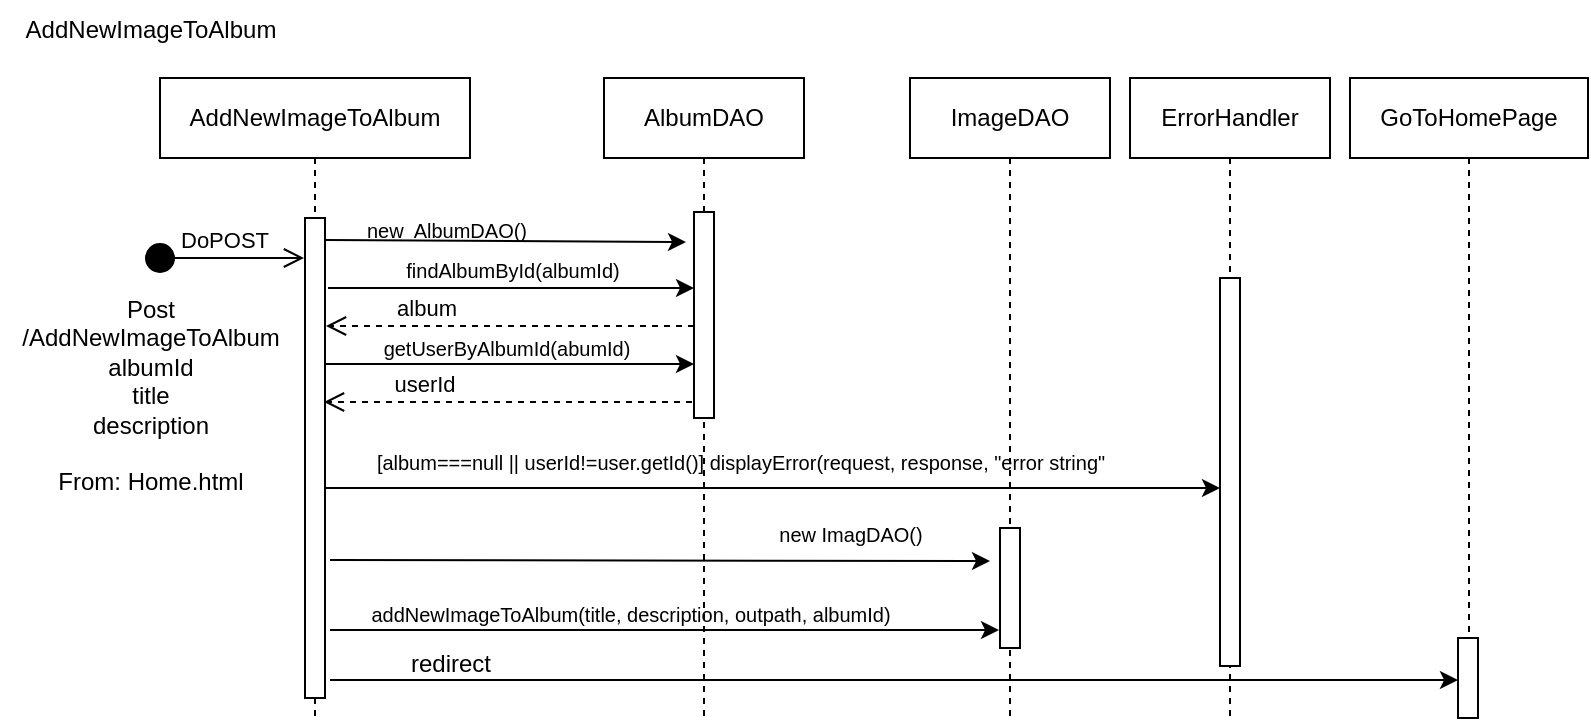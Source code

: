 <mxfile version="24.4.3" type="device">
  <diagram name="Pagina-1" id="QMbBPEFxshU9AOQJG7Jn">
    <mxGraphModel dx="1290" dy="556" grid="1" gridSize="10" guides="1" tooltips="1" connect="1" arrows="1" fold="1" page="1" pageScale="1" pageWidth="827" pageHeight="1169" math="0" shadow="0">
      <root>
        <mxCell id="0" />
        <mxCell id="1" parent="0" />
        <mxCell id="deQKDIumI5_GzSjwK9UW-1" value="&lt;span style=&quot;text-wrap: nowrap;&quot;&gt;AddNewImageToAlbum&lt;/span&gt;" style="shape=umlLifeline;perimeter=lifelinePerimeter;whiteSpace=wrap;html=1;container=0;dropTarget=0;collapsible=0;recursiveResize=0;outlineConnect=0;portConstraint=eastwest;newEdgeStyle={&quot;edgeStyle&quot;:&quot;elbowEdgeStyle&quot;,&quot;elbow&quot;:&quot;vertical&quot;,&quot;curved&quot;:0,&quot;rounded&quot;:0};" parent="1" vertex="1">
          <mxGeometry x="105" y="59" width="155" height="321" as="geometry" />
        </mxCell>
        <mxCell id="deQKDIumI5_GzSjwK9UW-2" value="" style="html=1;points=[];perimeter=orthogonalPerimeter;outlineConnect=0;targetShapes=umlLifeline;portConstraint=eastwest;newEdgeStyle={&quot;edgeStyle&quot;:&quot;elbowEdgeStyle&quot;,&quot;elbow&quot;:&quot;vertical&quot;,&quot;curved&quot;:0,&quot;rounded&quot;:0};" parent="deQKDIumI5_GzSjwK9UW-1" vertex="1">
          <mxGeometry x="72.5" y="70" width="10" height="240" as="geometry" />
        </mxCell>
        <mxCell id="deQKDIumI5_GzSjwK9UW-3" value="ImageDAO" style="shape=umlLifeline;perimeter=lifelinePerimeter;whiteSpace=wrap;html=1;container=0;dropTarget=0;collapsible=0;recursiveResize=0;outlineConnect=0;portConstraint=eastwest;newEdgeStyle={&quot;edgeStyle&quot;:&quot;elbowEdgeStyle&quot;,&quot;elbow&quot;:&quot;vertical&quot;,&quot;curved&quot;:0,&quot;rounded&quot;:0};" parent="1" vertex="1">
          <mxGeometry x="480" y="59" width="100" height="321" as="geometry" />
        </mxCell>
        <mxCell id="deQKDIumI5_GzSjwK9UW-4" value="" style="html=1;points=[];perimeter=orthogonalPerimeter;outlineConnect=0;targetShapes=umlLifeline;portConstraint=eastwest;newEdgeStyle={&quot;edgeStyle&quot;:&quot;elbowEdgeStyle&quot;,&quot;elbow&quot;:&quot;vertical&quot;,&quot;curved&quot;:0,&quot;rounded&quot;:0};" parent="deQKDIumI5_GzSjwK9UW-3" vertex="1">
          <mxGeometry x="45" y="225" width="10" height="60" as="geometry" />
        </mxCell>
        <mxCell id="deQKDIumI5_GzSjwK9UW-5" value="DoPOST" style="html=1;verticalAlign=bottom;startArrow=circle;startFill=1;endArrow=open;startSize=6;endSize=8;curved=0;rounded=0;" parent="1" edge="1">
          <mxGeometry width="80" relative="1" as="geometry">
            <mxPoint x="97" y="149" as="sourcePoint" />
            <mxPoint x="177" y="149" as="targetPoint" />
            <mxPoint as="offset" />
          </mxGeometry>
        </mxCell>
        <mxCell id="deQKDIumI5_GzSjwK9UW-6" value="" style="endArrow=classic;html=1;rounded=0;exitX=1.02;exitY=0.085;exitDx=0;exitDy=0;exitPerimeter=0;" parent="1" edge="1">
          <mxGeometry width="50" height="50" relative="1" as="geometry">
            <mxPoint x="190.0" y="300.0" as="sourcePoint" />
            <mxPoint x="520" y="300.5" as="targetPoint" />
          </mxGeometry>
        </mxCell>
        <mxCell id="deQKDIumI5_GzSjwK9UW-7" value="GoToHomePage" style="shape=umlLifeline;perimeter=lifelinePerimeter;whiteSpace=wrap;html=1;container=0;dropTarget=0;collapsible=0;recursiveResize=0;outlineConnect=0;portConstraint=eastwest;newEdgeStyle={&quot;edgeStyle&quot;:&quot;elbowEdgeStyle&quot;,&quot;elbow&quot;:&quot;vertical&quot;,&quot;curved&quot;:0,&quot;rounded&quot;:0};" parent="1" vertex="1">
          <mxGeometry x="700" y="59" width="119" height="321" as="geometry" />
        </mxCell>
        <mxCell id="deQKDIumI5_GzSjwK9UW-8" value="" style="html=1;points=[];perimeter=orthogonalPerimeter;outlineConnect=0;targetShapes=umlLifeline;portConstraint=eastwest;newEdgeStyle={&quot;edgeStyle&quot;:&quot;elbowEdgeStyle&quot;,&quot;elbow&quot;:&quot;vertical&quot;,&quot;curved&quot;:0,&quot;rounded&quot;:0};" parent="deQKDIumI5_GzSjwK9UW-7" vertex="1">
          <mxGeometry x="54" y="280" width="10" height="40" as="geometry" />
        </mxCell>
        <mxCell id="deQKDIumI5_GzSjwK9UW-9" value="AddNewImageToAlbum" style="text;html=1;align=center;verticalAlign=middle;resizable=0;points=[];autosize=1;strokeColor=none;fillColor=none;" parent="1" vertex="1">
          <mxGeometry x="25" y="20" width="150" height="30" as="geometry" />
        </mxCell>
        <mxCell id="deQKDIumI5_GzSjwK9UW-10" value="Post&lt;div&gt;/AddNewImageToAlbum&lt;/div&gt;&lt;div&gt;albumId&lt;/div&gt;&lt;div&gt;title&lt;/div&gt;&lt;div&gt;description&lt;/div&gt;&lt;div&gt;&lt;br&gt;&lt;/div&gt;&lt;div&gt;From: Home.html&lt;/div&gt;&lt;div&gt;&lt;br&gt;&lt;/div&gt;" style="text;html=1;align=center;verticalAlign=middle;resizable=0;points=[];autosize=1;strokeColor=none;fillColor=none;" parent="1" vertex="1">
          <mxGeometry x="25" y="160" width="150" height="130" as="geometry" />
        </mxCell>
        <mxCell id="deQKDIumI5_GzSjwK9UW-11" value="&lt;font style=&quot;font-size: 10px;&quot;&gt;new ImagDAO()&lt;/font&gt;" style="text;html=1;align=center;verticalAlign=middle;resizable=0;points=[];autosize=1;strokeColor=none;fillColor=none;" parent="1" vertex="1">
          <mxGeometry x="400" y="272" width="100" height="30" as="geometry" />
        </mxCell>
        <mxCell id="deQKDIumI5_GzSjwK9UW-12" value="" style="endArrow=classic;html=1;rounded=0;" parent="1" edge="1">
          <mxGeometry width="50" height="50" relative="1" as="geometry">
            <mxPoint x="190" y="335" as="sourcePoint" />
            <mxPoint x="524.5" y="335" as="targetPoint" />
          </mxGeometry>
        </mxCell>
        <mxCell id="deQKDIumI5_GzSjwK9UW-13" value="&lt;span style=&quot;font-size: 10px;&quot;&gt;addNewImageToAlbum(title, description, outpath, albumId)&lt;/span&gt;" style="text;html=1;align=center;verticalAlign=middle;resizable=0;points=[];autosize=1;strokeColor=none;fillColor=none;" parent="1" vertex="1">
          <mxGeometry x="200" y="312" width="280" height="30" as="geometry" />
        </mxCell>
        <mxCell id="deQKDIumI5_GzSjwK9UW-14" value="" style="endArrow=classic;html=1;rounded=0;" parent="1" edge="1">
          <mxGeometry width="50" height="50" relative="1" as="geometry">
            <mxPoint x="190" y="360" as="sourcePoint" />
            <mxPoint x="754" y="360" as="targetPoint" />
          </mxGeometry>
        </mxCell>
        <mxCell id="deQKDIumI5_GzSjwK9UW-15" value="redirect" style="text;html=1;align=center;verticalAlign=middle;resizable=0;points=[];autosize=1;strokeColor=none;fillColor=none;" parent="1" vertex="1">
          <mxGeometry x="220" y="337" width="60" height="30" as="geometry" />
        </mxCell>
        <mxCell id="Yi-yU5dDdNlaFvXEPZNH-1" value="ErrorHandler" style="shape=umlLifeline;perimeter=lifelinePerimeter;whiteSpace=wrap;html=1;container=0;dropTarget=0;collapsible=0;recursiveResize=0;outlineConnect=0;portConstraint=eastwest;newEdgeStyle={&quot;edgeStyle&quot;:&quot;elbowEdgeStyle&quot;,&quot;elbow&quot;:&quot;vertical&quot;,&quot;curved&quot;:0,&quot;rounded&quot;:0};" vertex="1" parent="1">
          <mxGeometry x="590" y="59" width="100" height="321" as="geometry" />
        </mxCell>
        <mxCell id="Yi-yU5dDdNlaFvXEPZNH-2" value="" style="html=1;points=[];perimeter=orthogonalPerimeter;outlineConnect=0;targetShapes=umlLifeline;portConstraint=eastwest;newEdgeStyle={&quot;edgeStyle&quot;:&quot;elbowEdgeStyle&quot;,&quot;elbow&quot;:&quot;vertical&quot;,&quot;curved&quot;:0,&quot;rounded&quot;:0};" vertex="1" parent="Yi-yU5dDdNlaFvXEPZNH-1">
          <mxGeometry x="45" y="100" width="10" height="194" as="geometry" />
        </mxCell>
        <mxCell id="Yi-yU5dDdNlaFvXEPZNH-16" value="AlbumDAO" style="shape=umlLifeline;perimeter=lifelinePerimeter;whiteSpace=wrap;html=1;container=0;dropTarget=0;collapsible=0;recursiveResize=0;outlineConnect=0;portConstraint=eastwest;newEdgeStyle={&quot;edgeStyle&quot;:&quot;elbowEdgeStyle&quot;,&quot;elbow&quot;:&quot;vertical&quot;,&quot;curved&quot;:0,&quot;rounded&quot;:0};" vertex="1" parent="1">
          <mxGeometry x="327" y="59" width="100" height="321" as="geometry" />
        </mxCell>
        <mxCell id="Yi-yU5dDdNlaFvXEPZNH-17" value="" style="html=1;points=[];perimeter=orthogonalPerimeter;outlineConnect=0;targetShapes=umlLifeline;portConstraint=eastwest;newEdgeStyle={&quot;edgeStyle&quot;:&quot;elbowEdgeStyle&quot;,&quot;elbow&quot;:&quot;vertical&quot;,&quot;curved&quot;:0,&quot;rounded&quot;:0};" vertex="1" parent="Yi-yU5dDdNlaFvXEPZNH-16">
          <mxGeometry x="45" y="67" width="10" height="103" as="geometry" />
        </mxCell>
        <mxCell id="Yi-yU5dDdNlaFvXEPZNH-18" value="" style="endArrow=classic;html=1;rounded=0;exitX=0.025;exitY=1.03;exitDx=0;exitDy=0;exitPerimeter=0;" edge="1" parent="1">
          <mxGeometry width="50" height="50" relative="1" as="geometry">
            <mxPoint x="188" y="140.0" as="sourcePoint" />
            <mxPoint x="368" y="141" as="targetPoint" />
          </mxGeometry>
        </mxCell>
        <mxCell id="Yi-yU5dDdNlaFvXEPZNH-19" value="" style="endArrow=classic;html=1;rounded=0;exitX=0.025;exitY=1.03;exitDx=0;exitDy=0;exitPerimeter=0;" edge="1" parent="1">
          <mxGeometry width="50" height="50" relative="1" as="geometry">
            <mxPoint x="189" y="164.0" as="sourcePoint" />
            <mxPoint x="372" y="164" as="targetPoint" />
          </mxGeometry>
        </mxCell>
        <mxCell id="Yi-yU5dDdNlaFvXEPZNH-20" value="" style="endArrow=classic;html=1;rounded=0;exitX=0.025;exitY=1.03;exitDx=0;exitDy=0;exitPerimeter=0;" edge="1" parent="1">
          <mxGeometry width="50" height="50" relative="1" as="geometry">
            <mxPoint x="188" y="202.0" as="sourcePoint" />
            <mxPoint x="372" y="202" as="targetPoint" />
          </mxGeometry>
        </mxCell>
        <mxCell id="Yi-yU5dDdNlaFvXEPZNH-21" value="&lt;font style=&quot;font-size: 10px;&quot;&gt;new&amp;nbsp; AlbumDAO()&lt;/font&gt;" style="text;html=1;align=center;verticalAlign=middle;resizable=0;points=[];autosize=1;strokeColor=none;fillColor=none;" vertex="1" parent="1">
          <mxGeometry x="198" y="120" width="100" height="30" as="geometry" />
        </mxCell>
        <mxCell id="Yi-yU5dDdNlaFvXEPZNH-22" value="&lt;span style=&quot;font-size: 10px;&quot;&gt;findAlbumById(albumId)&lt;/span&gt;" style="text;html=1;align=center;verticalAlign=middle;resizable=0;points=[];autosize=1;strokeColor=none;fillColor=none;" vertex="1" parent="1">
          <mxGeometry x="216" y="140" width="130" height="30" as="geometry" />
        </mxCell>
        <mxCell id="Yi-yU5dDdNlaFvXEPZNH-23" value="album" style="html=1;verticalAlign=bottom;endArrow=open;dashed=1;endSize=8;edgeStyle=elbowEdgeStyle;elbow=vertical;curved=0;rounded=0;" edge="1" parent="1">
          <mxGeometry x="0.459" relative="1" as="geometry">
            <mxPoint x="188" y="183" as="targetPoint" />
            <Array as="points">
              <mxPoint x="318" y="183" />
            </Array>
            <mxPoint x="372" y="183" as="sourcePoint" />
            <mxPoint as="offset" />
          </mxGeometry>
        </mxCell>
        <mxCell id="Yi-yU5dDdNlaFvXEPZNH-24" value="&lt;span style=&quot;font-size: 10px;&quot;&gt;getUserByAlbumId(abumId)&lt;/span&gt;" style="text;html=1;align=center;verticalAlign=middle;resizable=0;points=[];autosize=1;strokeColor=none;fillColor=none;" vertex="1" parent="1">
          <mxGeometry x="203" y="179" width="150" height="30" as="geometry" />
        </mxCell>
        <mxCell id="Yi-yU5dDdNlaFvXEPZNH-25" value="" style="endArrow=classic;html=1;rounded=0;" edge="1" parent="1">
          <mxGeometry width="50" height="50" relative="1" as="geometry">
            <mxPoint x="188" y="264" as="sourcePoint" />
            <mxPoint x="635" y="264" as="targetPoint" />
          </mxGeometry>
        </mxCell>
        <mxCell id="Yi-yU5dDdNlaFvXEPZNH-26" value="&lt;span style=&quot;font-size: 10px;&quot;&gt;[album===null || userId!=user.getId()] displayError(request, response, &quot;error string&quot;&lt;/span&gt;" style="text;html=1;align=center;verticalAlign=middle;resizable=0;points=[];autosize=1;strokeColor=none;fillColor=none;" vertex="1" parent="1">
          <mxGeometry x="200" y="235.5" width="390" height="30" as="geometry" />
        </mxCell>
        <mxCell id="Yi-yU5dDdNlaFvXEPZNH-27" value="userId" style="html=1;verticalAlign=bottom;endArrow=open;dashed=1;endSize=8;edgeStyle=elbowEdgeStyle;elbow=vertical;curved=0;rounded=0;" edge="1" parent="1">
          <mxGeometry x="0.459" relative="1" as="geometry">
            <mxPoint x="187" y="221" as="targetPoint" />
            <Array as="points">
              <mxPoint x="317" y="221" />
            </Array>
            <mxPoint x="371" y="221" as="sourcePoint" />
            <mxPoint as="offset" />
          </mxGeometry>
        </mxCell>
      </root>
    </mxGraphModel>
  </diagram>
</mxfile>
